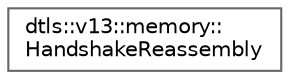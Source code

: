 digraph "Graphical Class Hierarchy"
{
 // LATEX_PDF_SIZE
  bgcolor="transparent";
  edge [fontname=Helvetica,fontsize=10,labelfontname=Helvetica,labelfontsize=10];
  node [fontname=Helvetica,fontsize=10,shape=box,height=0.2,width=0.4];
  rankdir="LR";
  Node0 [id="Node000000",label="dtls::v13::memory::\lHandshakeReassembly",height=0.2,width=0.4,color="grey40", fillcolor="white", style="filled",URL="$structdtls_1_1v13_1_1memory_1_1HandshakeReassembly.html",tooltip=" "];
}
